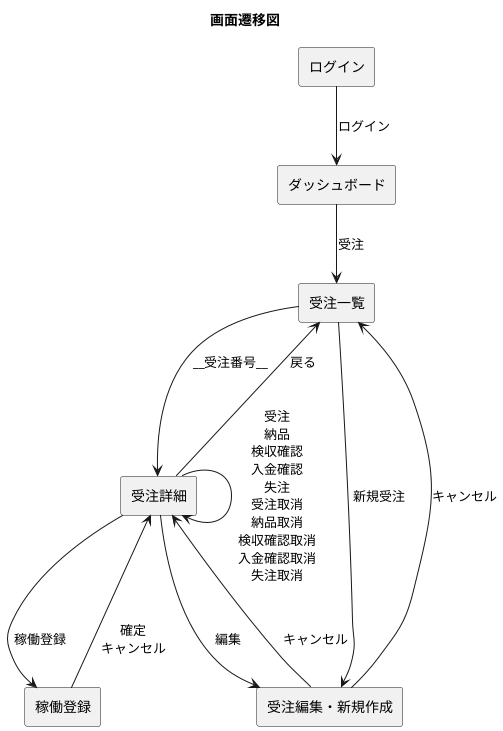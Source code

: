 @startuml screenTransition

title "画面遷移図"

agent "ログイン" as login
agent "ダッシュボード" as home
agent "受注一覧" as project_list
agent "受注詳細" as project_detail
agent "受注編集・新規作成" as project_edit
agent "稼働登録" as operation_register

login --> home: ログイン
home --> project_list: 受注
project_list --> project_detail: __受注番号__
project_list --> project_edit: 新規受注
project_detail --> project_list: 戻る
project_detail --> project_edit: 編集
project_detail --> project_detail: 受注\n納品\n検収確認\n入金確認\n失注\n受注取消\n納品取消\n検収確認取消\n入金確認取消\n失注取消
project_detail --> operation_register: 稼働登録
project_edit -->  project_list: キャンセル
project_edit --> project_detail: キャンセル
operation_register --> project_detail: 確定\nキャンセル

@enduml